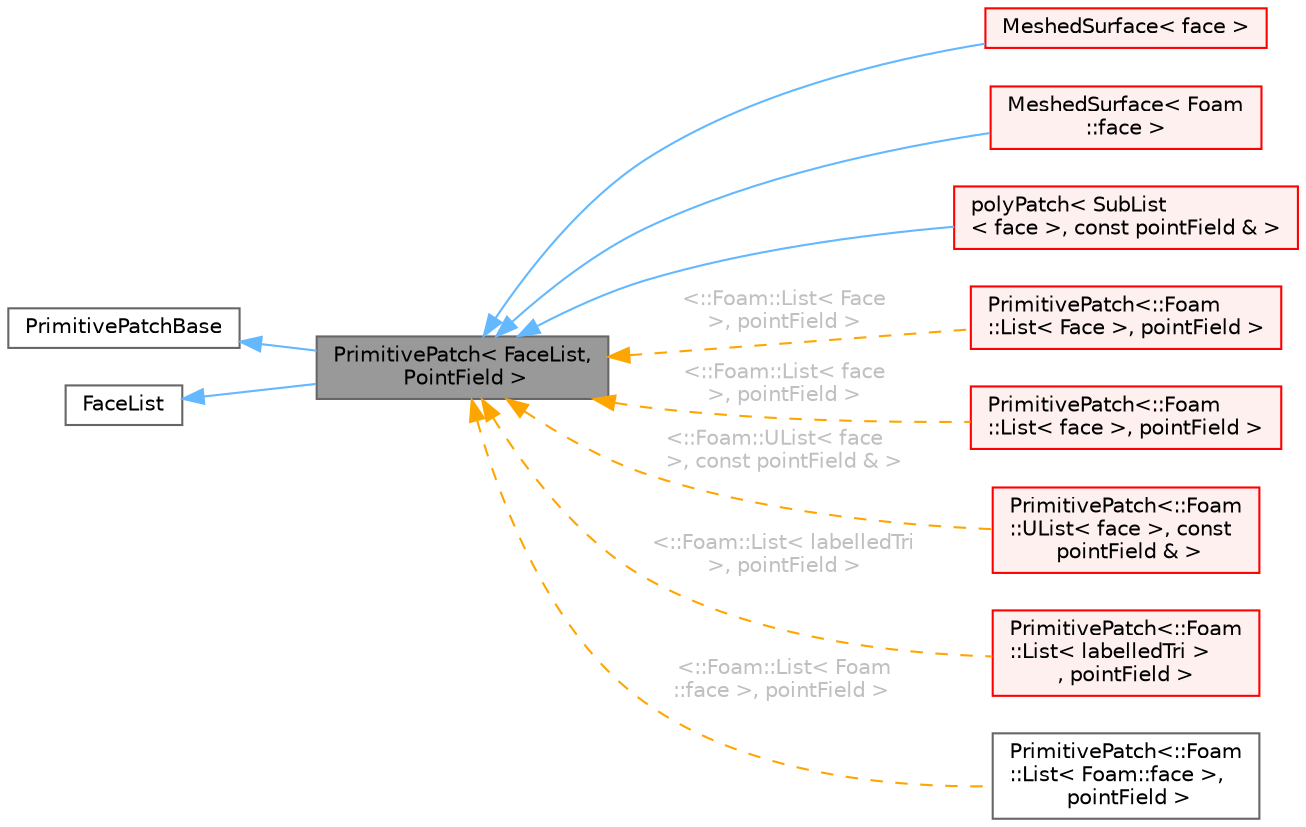 digraph "PrimitivePatch&lt; FaceList, PointField &gt;"
{
 // LATEX_PDF_SIZE
  bgcolor="transparent";
  edge [fontname=Helvetica,fontsize=10,labelfontname=Helvetica,labelfontsize=10];
  node [fontname=Helvetica,fontsize=10,shape=box,height=0.2,width=0.4];
  rankdir="LR";
  Node1 [id="Node000001",label="PrimitivePatch\< FaceList,\l PointField \>",height=0.2,width=0.4,color="gray40", fillcolor="grey60", style="filled", fontcolor="black",tooltip="A list of faces which address into the list of points."];
  Node2 -> Node1 [id="edge1_Node000001_Node000002",dir="back",color="steelblue1",style="solid",tooltip=" "];
  Node2 [id="Node000002",label="PrimitivePatchBase",height=0.2,width=0.4,color="gray40", fillcolor="white", style="filled",URL="$classFoam_1_1PrimitivePatchBase.html",tooltip="Non-templated base elements for PrimitivePatch."];
  Node3 -> Node1 [id="edge2_Node000001_Node000003",dir="back",color="steelblue1",style="solid",tooltip=" "];
  Node3 [id="Node000003",label="FaceList",height=0.2,width=0.4,color="gray40", fillcolor="white", style="filled",tooltip=" "];
  Node1 -> Node4 [id="edge3_Node000001_Node000004",dir="back",color="steelblue1",style="solid",tooltip=" "];
  Node4 [id="Node000004",label="MeshedSurface\< face \>",height=0.2,width=0.4,color="red", fillcolor="#FFF0F0", style="filled",URL="$classFoam_1_1MeshedSurface.html",tooltip=" "];
  Node1 -> Node23 [id="edge4_Node000001_Node000023",dir="back",color="steelblue1",style="solid",tooltip=" "];
  Node23 [id="Node000023",label="MeshedSurface\< Foam\l::face \>",height=0.2,width=0.4,color="red", fillcolor="#FFF0F0", style="filled",URL="$classFoam_1_1MeshedSurface.html",tooltip=" "];
  Node1 -> Node24 [id="edge5_Node000001_Node000024",dir="back",color="steelblue1",style="solid",tooltip=" "];
  Node24 [id="Node000024",label="polyPatch\< SubList\l\< face \>, const pointField & \>",height=0.2,width=0.4,color="red", fillcolor="#FFF0F0", style="filled",URL="$classFoam_1_1polyPatch.html",tooltip="A patch is a list of labels that address the faces in the global face list."];
  Node1 -> Node45 [id="edge6_Node000001_Node000045",dir="back",color="orange",style="dashed",tooltip=" ",label=" \<::Foam::List\< Face\l \>, pointField \>",fontcolor="grey" ];
  Node45 [id="Node000045",label="PrimitivePatch\<::Foam\l::List\< Face \>, pointField \>",height=0.2,width=0.4,color="red", fillcolor="#FFF0F0", style="filled",URL="$classFoam_1_1PrimitivePatch.html",tooltip=" "];
  Node1 -> Node64 [id="edge7_Node000001_Node000064",dir="back",color="orange",style="dashed",tooltip=" ",label=" \<::Foam::List\< face\l \>, pointField \>",fontcolor="grey" ];
  Node64 [id="Node000064",label="PrimitivePatch\<::Foam\l::List\< face \>, pointField \>",height=0.2,width=0.4,color="red", fillcolor="#FFF0F0", style="filled",URL="$classFoam_1_1PrimitivePatch.html",tooltip=" "];
  Node1 -> Node66 [id="edge8_Node000001_Node000066",dir="back",color="orange",style="dashed",tooltip=" ",label=" \<::Foam::UList\< face\l \>, const pointField & \>",fontcolor="grey" ];
  Node66 [id="Node000066",label="PrimitivePatch\<::Foam\l::UList\< face \>, const\l pointField & \>",height=0.2,width=0.4,color="red", fillcolor="#FFF0F0", style="filled",URL="$classFoam_1_1PrimitivePatch.html",tooltip=" "];
  Node1 -> Node68 [id="edge9_Node000001_Node000068",dir="back",color="orange",style="dashed",tooltip=" ",label=" \<::Foam::List\< labelledTri\l \>, pointField \>",fontcolor="grey" ];
  Node68 [id="Node000068",label="PrimitivePatch\<::Foam\l::List\< labelledTri \>\l, pointField \>",height=0.2,width=0.4,color="red", fillcolor="#FFF0F0", style="filled",URL="$classFoam_1_1PrimitivePatch.html",tooltip=" "];
  Node1 -> Node77 [id="edge10_Node000001_Node000077",dir="back",color="orange",style="dashed",tooltip=" ",label=" \<::Foam::List\< Foam\l::face \>, pointField \>",fontcolor="grey" ];
  Node77 [id="Node000077",label="PrimitivePatch\<::Foam\l::List\< Foam::face \>,\l pointField \>",height=0.2,width=0.4,color="gray40", fillcolor="white", style="filled",URL="$classFoam_1_1PrimitivePatch.html",tooltip=" "];
}
